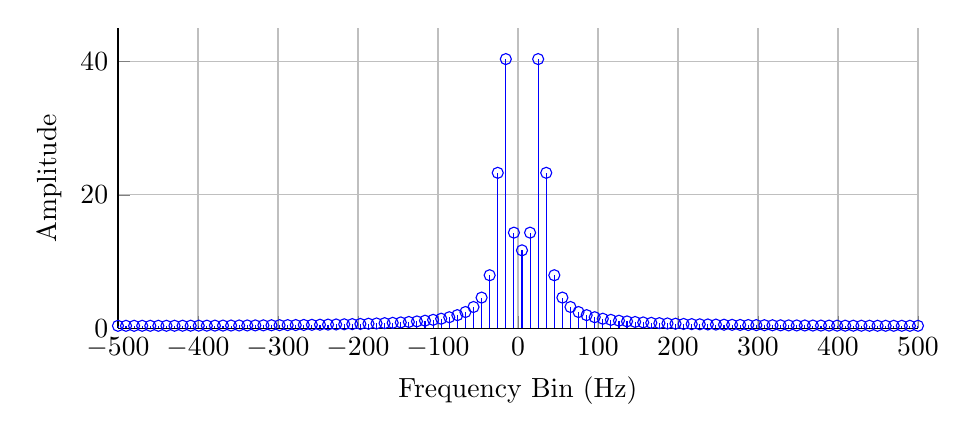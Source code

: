 % This file was created by matlab2tikz v0.4.7 (commit 702a69c38ec8199e39ae3054d8e7897cd2bdae98) running on MATLAB 8.3.
% Copyright (c) 2008--2014, Nico Schlömer <nico.schloemer@gmail.com>
% All rights reserved.
% Minimal pgfplots version: 1.3
% 
% The latest updates can be retrieved from
%   http://www.mathworks.com/matlabcentral/fileexchange/22022-matlab2tikz
% where you can also make suggestions and rate matlab2tikz.
% 
\begin{tikzpicture}

\begin{axis}[%
width=4in,
height=1.5in,
scale only axis,
xmin=-500,
xmax=500,
xlabel={Frequency Bin (Hz)},
xmajorgrids,
ymin=0,
ymax=45,
ylabel={Amplitude},
ymajorgrids,
axis x line*=bottom,
axis y line*=left
]
\addplot[ycomb,color=blue,solid,mark=o,mark options={solid}] plot table[row sep=crcr] {-500	0.362\\
-489.899	0.362\\
-479.798	0.363\\
-469.697	0.364\\
-459.596	0.365\\
-449.495	0.367\\
-439.394	0.369\\
-429.293	0.372\\
-419.192	0.375\\
-409.091	0.378\\
-398.99	0.382\\
-388.889	0.386\\
-378.788	0.391\\
-368.687	0.396\\
-358.586	0.402\\
-348.485	0.409\\
-338.384	0.416\\
-328.283	0.424\\
-318.182	0.433\\
-308.081	0.443\\
-297.98	0.453\\
-287.879	0.465\\
-277.778	0.477\\
-267.677	0.491\\
-257.576	0.507\\
-247.475	0.524\\
-237.374	0.543\\
-227.273	0.564\\
-217.172	0.587\\
-207.071	0.613\\
-196.97	0.643\\
-186.869	0.676\\
-176.768	0.714\\
-166.667	0.758\\
-156.566	0.808\\
-146.465	0.867\\
-136.364	0.938\\
-126.263	1.022\\
-116.162	1.126\\
-106.061	1.256\\
-95.96	1.424\\
-85.859	1.648\\
-75.758	1.962\\
-65.657	2.428\\
-55.556	3.185\\
-45.455	4.594\\
-35.354	7.948\\
-25.253	23.309\\
-15.152	40.371\\
-5.051	14.336\\
5.051	11.68\\
15.152	14.336\\
25.253	40.371\\
35.354	23.309\\
45.455	7.948\\
55.556	4.594\\
65.657	3.185\\
75.758	2.428\\
85.859	1.962\\
95.96	1.648\\
106.061	1.424\\
116.162	1.256\\
126.263	1.126\\
136.364	1.022\\
146.465	0.938\\
156.566	0.867\\
166.667	0.808\\
176.768	0.758\\
186.869	0.714\\
196.97	0.676\\
207.071	0.643\\
217.172	0.613\\
227.273	0.587\\
237.374	0.564\\
247.475	0.543\\
257.576	0.524\\
267.677	0.507\\
277.778	0.491\\
287.879	0.477\\
297.98	0.465\\
308.081	0.453\\
318.182	0.443\\
328.283	0.433\\
338.384	0.424\\
348.485	0.416\\
358.586	0.409\\
368.687	0.402\\
378.788	0.396\\
388.889	0.391\\
398.99	0.386\\
409.091	0.382\\
419.192	0.378\\
429.293	0.375\\
439.394	0.372\\
449.495	0.369\\
459.596	0.367\\
469.697	0.365\\
479.798	0.364\\
489.899	0.363\\
500	0.362\\
};
\addplot [color=black,solid,forget plot]
  table[row sep=crcr]{-500	0\\
500	0\\
};
\end{axis}
\end{tikzpicture}%